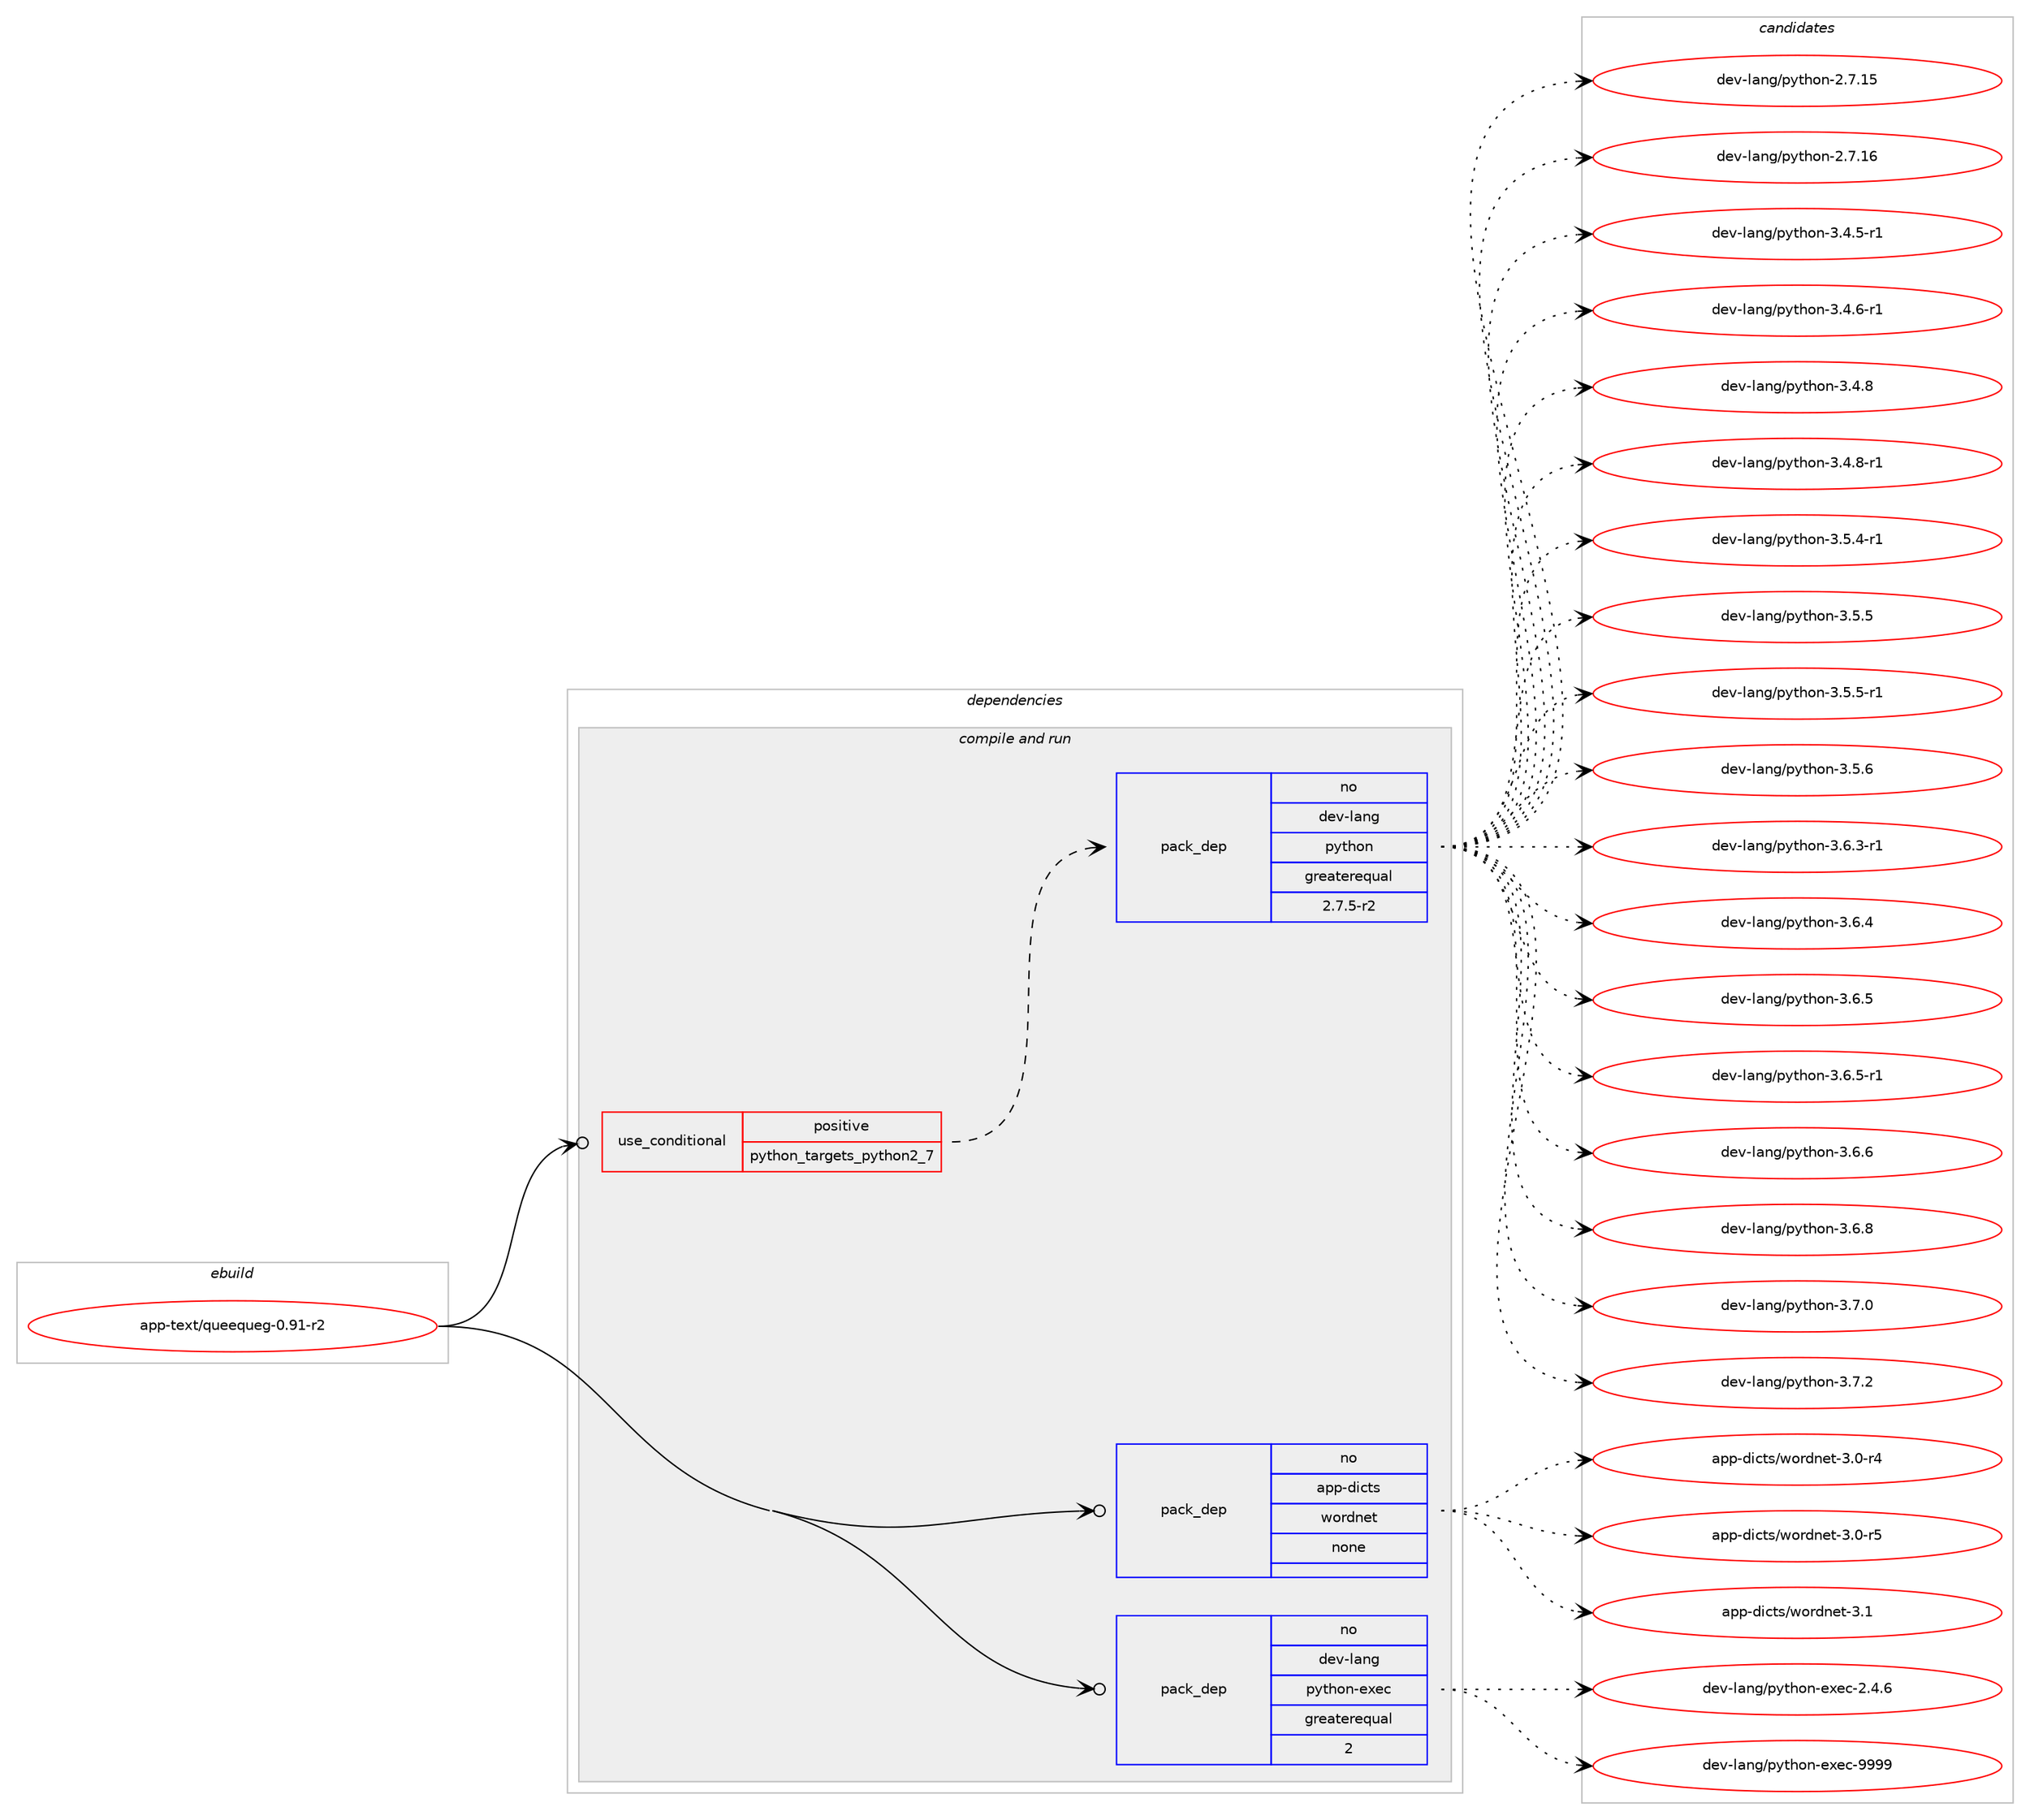 digraph prolog {

# *************
# Graph options
# *************

newrank=true;
concentrate=true;
compound=true;
graph [rankdir=LR,fontname=Helvetica,fontsize=10,ranksep=1.5];#, ranksep=2.5, nodesep=0.2];
edge  [arrowhead=vee];
node  [fontname=Helvetica,fontsize=10];

# **********
# The ebuild
# **********

subgraph cluster_leftcol {
color=gray;
rank=same;
label=<<i>ebuild</i>>;
id [label="app-text/queequeg-0.91-r2", color=red, width=4, href="../app-text/queequeg-0.91-r2.svg"];
}

# ****************
# The dependencies
# ****************

subgraph cluster_midcol {
color=gray;
label=<<i>dependencies</i>>;
subgraph cluster_compile {
fillcolor="#eeeeee";
style=filled;
label=<<i>compile</i>>;
}
subgraph cluster_compileandrun {
fillcolor="#eeeeee";
style=filled;
label=<<i>compile and run</i>>;
subgraph cond356009 {
dependency1312117 [label=<<TABLE BORDER="0" CELLBORDER="1" CELLSPACING="0" CELLPADDING="4"><TR><TD ROWSPAN="3" CELLPADDING="10">use_conditional</TD></TR><TR><TD>positive</TD></TR><TR><TD>python_targets_python2_7</TD></TR></TABLE>>, shape=none, color=red];
subgraph pack935560 {
dependency1312118 [label=<<TABLE BORDER="0" CELLBORDER="1" CELLSPACING="0" CELLPADDING="4" WIDTH="220"><TR><TD ROWSPAN="6" CELLPADDING="30">pack_dep</TD></TR><TR><TD WIDTH="110">no</TD></TR><TR><TD>dev-lang</TD></TR><TR><TD>python</TD></TR><TR><TD>greaterequal</TD></TR><TR><TD>2.7.5-r2</TD></TR></TABLE>>, shape=none, color=blue];
}
dependency1312117:e -> dependency1312118:w [weight=20,style="dashed",arrowhead="vee"];
}
id:e -> dependency1312117:w [weight=20,style="solid",arrowhead="odotvee"];
subgraph pack935561 {
dependency1312119 [label=<<TABLE BORDER="0" CELLBORDER="1" CELLSPACING="0" CELLPADDING="4" WIDTH="220"><TR><TD ROWSPAN="6" CELLPADDING="30">pack_dep</TD></TR><TR><TD WIDTH="110">no</TD></TR><TR><TD>app-dicts</TD></TR><TR><TD>wordnet</TD></TR><TR><TD>none</TD></TR><TR><TD></TD></TR></TABLE>>, shape=none, color=blue];
}
id:e -> dependency1312119:w [weight=20,style="solid",arrowhead="odotvee"];
subgraph pack935562 {
dependency1312120 [label=<<TABLE BORDER="0" CELLBORDER="1" CELLSPACING="0" CELLPADDING="4" WIDTH="220"><TR><TD ROWSPAN="6" CELLPADDING="30">pack_dep</TD></TR><TR><TD WIDTH="110">no</TD></TR><TR><TD>dev-lang</TD></TR><TR><TD>python-exec</TD></TR><TR><TD>greaterequal</TD></TR><TR><TD>2</TD></TR></TABLE>>, shape=none, color=blue];
}
id:e -> dependency1312120:w [weight=20,style="solid",arrowhead="odotvee"];
}
subgraph cluster_run {
fillcolor="#eeeeee";
style=filled;
label=<<i>run</i>>;
}
}

# **************
# The candidates
# **************

subgraph cluster_choices {
rank=same;
color=gray;
label=<<i>candidates</i>>;

subgraph choice935560 {
color=black;
nodesep=1;
choice10010111845108971101034711212111610411111045504655464953 [label="dev-lang/python-2.7.15", color=red, width=4,href="../dev-lang/python-2.7.15.svg"];
choice10010111845108971101034711212111610411111045504655464954 [label="dev-lang/python-2.7.16", color=red, width=4,href="../dev-lang/python-2.7.16.svg"];
choice1001011184510897110103471121211161041111104551465246534511449 [label="dev-lang/python-3.4.5-r1", color=red, width=4,href="../dev-lang/python-3.4.5-r1.svg"];
choice1001011184510897110103471121211161041111104551465246544511449 [label="dev-lang/python-3.4.6-r1", color=red, width=4,href="../dev-lang/python-3.4.6-r1.svg"];
choice100101118451089711010347112121116104111110455146524656 [label="dev-lang/python-3.4.8", color=red, width=4,href="../dev-lang/python-3.4.8.svg"];
choice1001011184510897110103471121211161041111104551465246564511449 [label="dev-lang/python-3.4.8-r1", color=red, width=4,href="../dev-lang/python-3.4.8-r1.svg"];
choice1001011184510897110103471121211161041111104551465346524511449 [label="dev-lang/python-3.5.4-r1", color=red, width=4,href="../dev-lang/python-3.5.4-r1.svg"];
choice100101118451089711010347112121116104111110455146534653 [label="dev-lang/python-3.5.5", color=red, width=4,href="../dev-lang/python-3.5.5.svg"];
choice1001011184510897110103471121211161041111104551465346534511449 [label="dev-lang/python-3.5.5-r1", color=red, width=4,href="../dev-lang/python-3.5.5-r1.svg"];
choice100101118451089711010347112121116104111110455146534654 [label="dev-lang/python-3.5.6", color=red, width=4,href="../dev-lang/python-3.5.6.svg"];
choice1001011184510897110103471121211161041111104551465446514511449 [label="dev-lang/python-3.6.3-r1", color=red, width=4,href="../dev-lang/python-3.6.3-r1.svg"];
choice100101118451089711010347112121116104111110455146544652 [label="dev-lang/python-3.6.4", color=red, width=4,href="../dev-lang/python-3.6.4.svg"];
choice100101118451089711010347112121116104111110455146544653 [label="dev-lang/python-3.6.5", color=red, width=4,href="../dev-lang/python-3.6.5.svg"];
choice1001011184510897110103471121211161041111104551465446534511449 [label="dev-lang/python-3.6.5-r1", color=red, width=4,href="../dev-lang/python-3.6.5-r1.svg"];
choice100101118451089711010347112121116104111110455146544654 [label="dev-lang/python-3.6.6", color=red, width=4,href="../dev-lang/python-3.6.6.svg"];
choice100101118451089711010347112121116104111110455146544656 [label="dev-lang/python-3.6.8", color=red, width=4,href="../dev-lang/python-3.6.8.svg"];
choice100101118451089711010347112121116104111110455146554648 [label="dev-lang/python-3.7.0", color=red, width=4,href="../dev-lang/python-3.7.0.svg"];
choice100101118451089711010347112121116104111110455146554650 [label="dev-lang/python-3.7.2", color=red, width=4,href="../dev-lang/python-3.7.2.svg"];
dependency1312118:e -> choice10010111845108971101034711212111610411111045504655464953:w [style=dotted,weight="100"];
dependency1312118:e -> choice10010111845108971101034711212111610411111045504655464954:w [style=dotted,weight="100"];
dependency1312118:e -> choice1001011184510897110103471121211161041111104551465246534511449:w [style=dotted,weight="100"];
dependency1312118:e -> choice1001011184510897110103471121211161041111104551465246544511449:w [style=dotted,weight="100"];
dependency1312118:e -> choice100101118451089711010347112121116104111110455146524656:w [style=dotted,weight="100"];
dependency1312118:e -> choice1001011184510897110103471121211161041111104551465246564511449:w [style=dotted,weight="100"];
dependency1312118:e -> choice1001011184510897110103471121211161041111104551465346524511449:w [style=dotted,weight="100"];
dependency1312118:e -> choice100101118451089711010347112121116104111110455146534653:w [style=dotted,weight="100"];
dependency1312118:e -> choice1001011184510897110103471121211161041111104551465346534511449:w [style=dotted,weight="100"];
dependency1312118:e -> choice100101118451089711010347112121116104111110455146534654:w [style=dotted,weight="100"];
dependency1312118:e -> choice1001011184510897110103471121211161041111104551465446514511449:w [style=dotted,weight="100"];
dependency1312118:e -> choice100101118451089711010347112121116104111110455146544652:w [style=dotted,weight="100"];
dependency1312118:e -> choice100101118451089711010347112121116104111110455146544653:w [style=dotted,weight="100"];
dependency1312118:e -> choice1001011184510897110103471121211161041111104551465446534511449:w [style=dotted,weight="100"];
dependency1312118:e -> choice100101118451089711010347112121116104111110455146544654:w [style=dotted,weight="100"];
dependency1312118:e -> choice100101118451089711010347112121116104111110455146544656:w [style=dotted,weight="100"];
dependency1312118:e -> choice100101118451089711010347112121116104111110455146554648:w [style=dotted,weight="100"];
dependency1312118:e -> choice100101118451089711010347112121116104111110455146554650:w [style=dotted,weight="100"];
}
subgraph choice935561 {
color=black;
nodesep=1;
choice97112112451001059911611547119111114100110101116455146484511452 [label="app-dicts/wordnet-3.0-r4", color=red, width=4,href="../app-dicts/wordnet-3.0-r4.svg"];
choice97112112451001059911611547119111114100110101116455146484511453 [label="app-dicts/wordnet-3.0-r5", color=red, width=4,href="../app-dicts/wordnet-3.0-r5.svg"];
choice9711211245100105991161154711911111410011010111645514649 [label="app-dicts/wordnet-3.1", color=red, width=4,href="../app-dicts/wordnet-3.1.svg"];
dependency1312119:e -> choice97112112451001059911611547119111114100110101116455146484511452:w [style=dotted,weight="100"];
dependency1312119:e -> choice97112112451001059911611547119111114100110101116455146484511453:w [style=dotted,weight="100"];
dependency1312119:e -> choice9711211245100105991161154711911111410011010111645514649:w [style=dotted,weight="100"];
}
subgraph choice935562 {
color=black;
nodesep=1;
choice1001011184510897110103471121211161041111104510112010199455046524654 [label="dev-lang/python-exec-2.4.6", color=red, width=4,href="../dev-lang/python-exec-2.4.6.svg"];
choice10010111845108971101034711212111610411111045101120101994557575757 [label="dev-lang/python-exec-9999", color=red, width=4,href="../dev-lang/python-exec-9999.svg"];
dependency1312120:e -> choice1001011184510897110103471121211161041111104510112010199455046524654:w [style=dotted,weight="100"];
dependency1312120:e -> choice10010111845108971101034711212111610411111045101120101994557575757:w [style=dotted,weight="100"];
}
}

}
